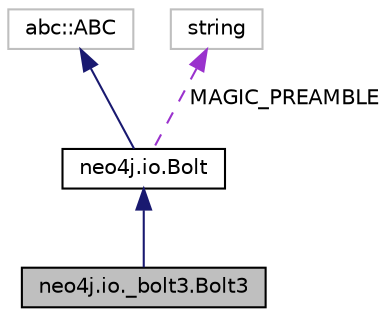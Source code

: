 digraph "neo4j.io._bolt3.Bolt3"
{
 // LATEX_PDF_SIZE
  edge [fontname="Helvetica",fontsize="10",labelfontname="Helvetica",labelfontsize="10"];
  node [fontname="Helvetica",fontsize="10",shape=record];
  Node1 [label="neo4j.io._bolt3.Bolt3",height=0.2,width=0.4,color="black", fillcolor="grey75", style="filled", fontcolor="black",tooltip=" "];
  Node2 -> Node1 [dir="back",color="midnightblue",fontsize="10",style="solid"];
  Node2 [label="neo4j.io.Bolt",height=0.2,width=0.4,color="black", fillcolor="white", style="filled",URL="$classneo4j_1_1io_1_1_bolt.html",tooltip=" "];
  Node3 -> Node2 [dir="back",color="midnightblue",fontsize="10",style="solid"];
  Node3 [label="abc::ABC",height=0.2,width=0.4,color="grey75", fillcolor="white", style="filled",tooltip=" "];
  Node4 -> Node2 [dir="back",color="darkorchid3",fontsize="10",style="dashed",label=" MAGIC_PREAMBLE" ];
  Node4 [label="string",height=0.2,width=0.4,color="grey75", fillcolor="white", style="filled",tooltip=" "];
}
